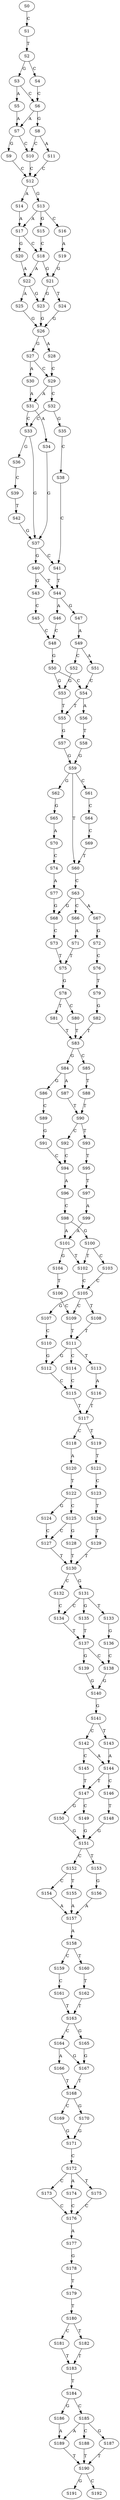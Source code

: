 strict digraph  {
	S0 -> S1 [ label = C ];
	S1 -> S2 [ label = T ];
	S2 -> S3 [ label = G ];
	S2 -> S4 [ label = C ];
	S3 -> S5 [ label = A ];
	S3 -> S6 [ label = C ];
	S4 -> S6 [ label = C ];
	S5 -> S7 [ label = A ];
	S6 -> S7 [ label = A ];
	S6 -> S8 [ label = G ];
	S7 -> S9 [ label = G ];
	S7 -> S10 [ label = C ];
	S8 -> S11 [ label = A ];
	S8 -> S10 [ label = C ];
	S9 -> S12 [ label = C ];
	S10 -> S12 [ label = C ];
	S11 -> S12 [ label = C ];
	S12 -> S13 [ label = G ];
	S12 -> S14 [ label = A ];
	S13 -> S15 [ label = G ];
	S13 -> S16 [ label = C ];
	S13 -> S17 [ label = A ];
	S14 -> S17 [ label = A ];
	S15 -> S18 [ label = C ];
	S16 -> S19 [ label = A ];
	S17 -> S18 [ label = C ];
	S17 -> S20 [ label = G ];
	S18 -> S21 [ label = G ];
	S18 -> S22 [ label = A ];
	S19 -> S21 [ label = G ];
	S20 -> S22 [ label = A ];
	S21 -> S23 [ label = G ];
	S21 -> S24 [ label = T ];
	S22 -> S25 [ label = A ];
	S22 -> S23 [ label = G ];
	S23 -> S26 [ label = G ];
	S24 -> S26 [ label = G ];
	S25 -> S26 [ label = G ];
	S26 -> S27 [ label = G ];
	S26 -> S28 [ label = A ];
	S27 -> S29 [ label = C ];
	S27 -> S30 [ label = A ];
	S28 -> S29 [ label = C ];
	S29 -> S31 [ label = A ];
	S29 -> S32 [ label = C ];
	S30 -> S31 [ label = A ];
	S31 -> S33 [ label = C ];
	S31 -> S34 [ label = A ];
	S32 -> S33 [ label = C ];
	S32 -> S35 [ label = G ];
	S33 -> S36 [ label = G ];
	S33 -> S37 [ label = G ];
	S34 -> S37 [ label = G ];
	S35 -> S38 [ label = C ];
	S36 -> S39 [ label = C ];
	S37 -> S40 [ label = G ];
	S37 -> S41 [ label = C ];
	S38 -> S41 [ label = C ];
	S39 -> S42 [ label = T ];
	S40 -> S43 [ label = G ];
	S40 -> S44 [ label = T ];
	S41 -> S44 [ label = T ];
	S42 -> S37 [ label = G ];
	S43 -> S45 [ label = C ];
	S44 -> S46 [ label = A ];
	S44 -> S47 [ label = G ];
	S45 -> S48 [ label = C ];
	S46 -> S48 [ label = C ];
	S47 -> S49 [ label = A ];
	S48 -> S50 [ label = G ];
	S49 -> S51 [ label = A ];
	S49 -> S52 [ label = C ];
	S50 -> S53 [ label = G ];
	S50 -> S54 [ label = C ];
	S51 -> S54 [ label = C ];
	S52 -> S53 [ label = G ];
	S53 -> S55 [ label = T ];
	S54 -> S55 [ label = T ];
	S54 -> S56 [ label = A ];
	S55 -> S57 [ label = G ];
	S56 -> S58 [ label = T ];
	S57 -> S59 [ label = G ];
	S58 -> S59 [ label = G ];
	S59 -> S60 [ label = T ];
	S59 -> S61 [ label = C ];
	S59 -> S62 [ label = G ];
	S60 -> S63 [ label = C ];
	S61 -> S64 [ label = C ];
	S62 -> S65 [ label = G ];
	S63 -> S66 [ label = C ];
	S63 -> S67 [ label = A ];
	S63 -> S68 [ label = G ];
	S64 -> S69 [ label = C ];
	S65 -> S70 [ label = A ];
	S66 -> S71 [ label = A ];
	S67 -> S72 [ label = G ];
	S68 -> S73 [ label = C ];
	S69 -> S60 [ label = T ];
	S70 -> S74 [ label = C ];
	S71 -> S75 [ label = T ];
	S72 -> S76 [ label = C ];
	S73 -> S75 [ label = T ];
	S74 -> S77 [ label = A ];
	S75 -> S78 [ label = G ];
	S76 -> S79 [ label = T ];
	S77 -> S68 [ label = G ];
	S78 -> S80 [ label = C ];
	S78 -> S81 [ label = T ];
	S79 -> S82 [ label = G ];
	S80 -> S83 [ label = T ];
	S81 -> S83 [ label = T ];
	S82 -> S83 [ label = T ];
	S83 -> S84 [ label = G ];
	S83 -> S85 [ label = C ];
	S84 -> S86 [ label = G ];
	S84 -> S87 [ label = A ];
	S85 -> S88 [ label = T ];
	S86 -> S89 [ label = C ];
	S87 -> S90 [ label = T ];
	S88 -> S90 [ label = T ];
	S89 -> S91 [ label = G ];
	S90 -> S92 [ label = C ];
	S90 -> S93 [ label = T ];
	S91 -> S94 [ label = C ];
	S92 -> S94 [ label = C ];
	S93 -> S95 [ label = T ];
	S94 -> S96 [ label = A ];
	S95 -> S97 [ label = T ];
	S96 -> S98 [ label = C ];
	S97 -> S99 [ label = A ];
	S98 -> S100 [ label = G ];
	S98 -> S101 [ label = A ];
	S99 -> S101 [ label = A ];
	S100 -> S102 [ label = T ];
	S100 -> S103 [ label = C ];
	S101 -> S104 [ label = G ];
	S101 -> S102 [ label = T ];
	S102 -> S105 [ label = C ];
	S103 -> S105 [ label = C ];
	S104 -> S106 [ label = T ];
	S105 -> S107 [ label = G ];
	S105 -> S108 [ label = T ];
	S105 -> S109 [ label = C ];
	S106 -> S109 [ label = C ];
	S107 -> S110 [ label = C ];
	S108 -> S111 [ label = T ];
	S109 -> S111 [ label = T ];
	S110 -> S112 [ label = G ];
	S111 -> S112 [ label = G ];
	S111 -> S113 [ label = T ];
	S111 -> S114 [ label = C ];
	S112 -> S115 [ label = C ];
	S113 -> S116 [ label = A ];
	S114 -> S115 [ label = C ];
	S115 -> S117 [ label = T ];
	S116 -> S117 [ label = T ];
	S117 -> S118 [ label = C ];
	S117 -> S119 [ label = T ];
	S118 -> S120 [ label = A ];
	S119 -> S121 [ label = T ];
	S120 -> S122 [ label = T ];
	S121 -> S123 [ label = C ];
	S122 -> S124 [ label = G ];
	S122 -> S125 [ label = C ];
	S123 -> S126 [ label = T ];
	S124 -> S127 [ label = C ];
	S125 -> S127 [ label = C ];
	S125 -> S128 [ label = G ];
	S126 -> S129 [ label = T ];
	S127 -> S130 [ label = T ];
	S128 -> S130 [ label = T ];
	S129 -> S130 [ label = T ];
	S130 -> S131 [ label = G ];
	S130 -> S132 [ label = C ];
	S131 -> S133 [ label = T ];
	S131 -> S134 [ label = C ];
	S131 -> S135 [ label = G ];
	S132 -> S134 [ label = C ];
	S133 -> S136 [ label = G ];
	S134 -> S137 [ label = T ];
	S135 -> S137 [ label = T ];
	S136 -> S138 [ label = C ];
	S137 -> S139 [ label = G ];
	S137 -> S138 [ label = C ];
	S138 -> S140 [ label = G ];
	S139 -> S140 [ label = G ];
	S140 -> S141 [ label = G ];
	S141 -> S142 [ label = C ];
	S141 -> S143 [ label = T ];
	S142 -> S144 [ label = A ];
	S142 -> S145 [ label = C ];
	S143 -> S144 [ label = A ];
	S144 -> S146 [ label = C ];
	S144 -> S147 [ label = T ];
	S145 -> S147 [ label = T ];
	S146 -> S148 [ label = T ];
	S147 -> S149 [ label = C ];
	S147 -> S150 [ label = G ];
	S148 -> S151 [ label = G ];
	S149 -> S151 [ label = G ];
	S150 -> S151 [ label = G ];
	S151 -> S152 [ label = C ];
	S151 -> S153 [ label = T ];
	S152 -> S154 [ label = C ];
	S152 -> S155 [ label = T ];
	S153 -> S156 [ label = G ];
	S154 -> S157 [ label = A ];
	S155 -> S157 [ label = A ];
	S156 -> S157 [ label = A ];
	S157 -> S158 [ label = A ];
	S158 -> S159 [ label = C ];
	S158 -> S160 [ label = T ];
	S159 -> S161 [ label = C ];
	S160 -> S162 [ label = T ];
	S161 -> S163 [ label = T ];
	S162 -> S163 [ label = T ];
	S163 -> S164 [ label = C ];
	S163 -> S165 [ label = G ];
	S164 -> S166 [ label = A ];
	S164 -> S167 [ label = G ];
	S165 -> S167 [ label = G ];
	S166 -> S168 [ label = T ];
	S167 -> S168 [ label = T ];
	S168 -> S169 [ label = C ];
	S168 -> S170 [ label = G ];
	S169 -> S171 [ label = G ];
	S170 -> S171 [ label = G ];
	S171 -> S172 [ label = C ];
	S172 -> S173 [ label = C ];
	S172 -> S174 [ label = A ];
	S172 -> S175 [ label = T ];
	S173 -> S176 [ label = C ];
	S174 -> S176 [ label = C ];
	S175 -> S176 [ label = C ];
	S176 -> S177 [ label = A ];
	S177 -> S178 [ label = G ];
	S178 -> S179 [ label = T ];
	S179 -> S180 [ label = T ];
	S180 -> S181 [ label = C ];
	S180 -> S182 [ label = T ];
	S181 -> S183 [ label = T ];
	S182 -> S183 [ label = T ];
	S183 -> S184 [ label = T ];
	S184 -> S185 [ label = C ];
	S184 -> S186 [ label = G ];
	S185 -> S187 [ label = G ];
	S185 -> S188 [ label = C ];
	S185 -> S189 [ label = A ];
	S186 -> S189 [ label = A ];
	S187 -> S190 [ label = T ];
	S188 -> S190 [ label = T ];
	S189 -> S190 [ label = T ];
	S190 -> S191 [ label = G ];
	S190 -> S192 [ label = C ];
}

